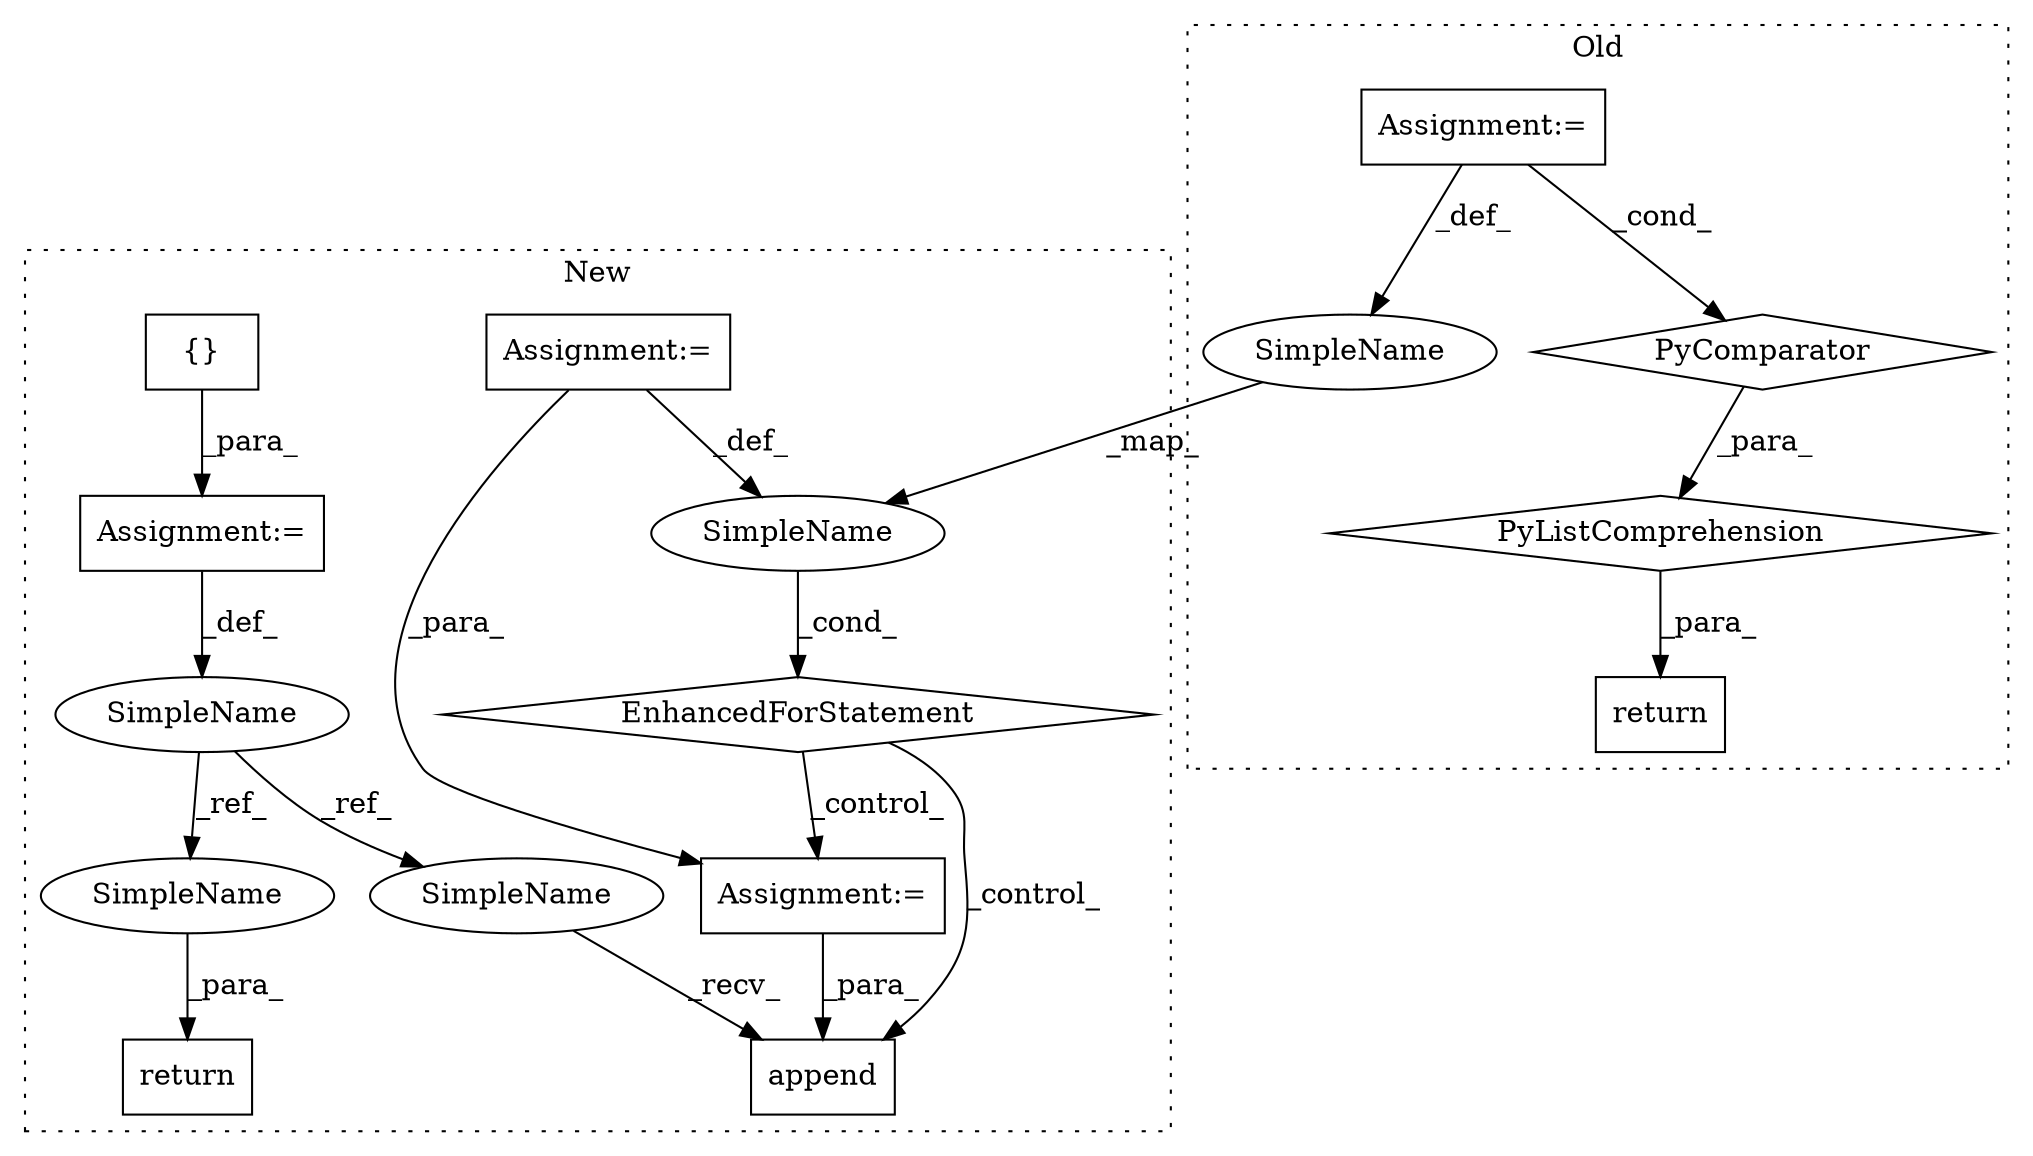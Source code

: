 digraph G {
subgraph cluster0 {
1 [label="return" a="41" s="23475" l="18" shape="box"];
4 [label="Assignment:=" a="7" s="23638" l="55" shape="box"];
9 [label="PyComparator" a="113" s="23638" l="55" shape="diamond"];
10 [label="PyListComprehension" a="109" s="23493" l="208" shape="diamond"];
13 [label="SimpleName" a="42" s="23641" l="3" shape="ellipse"];
label = "Old";
style="dotted";
}
subgraph cluster1 {
2 [label="{}" a="4" s="23565" l="2" shape="box"];
3 [label="return" a="41" s="23836" l="7" shape="box"];
5 [label="Assignment:=" a="7" s="23543" l="1" shape="box"];
6 [label="append" a="32" s="23811,23823" l="7,1" shape="box"];
7 [label="EnhancedForStatement" a="70" s="23573,23687" l="67,2" shape="diamond"];
8 [label="Assignment:=" a="7" s="23573,23687" l="67,2" shape="box"];
11 [label="SimpleName" a="42" s="23536" l="7" shape="ellipse"];
12 [label="SimpleName" a="42" s="23644" l="3" shape="ellipse"];
14 [label="Assignment:=" a="7" s="23702" l="1" shape="box"];
15 [label="SimpleName" a="42" s="23803" l="7" shape="ellipse"];
16 [label="SimpleName" a="42" s="23843" l="7" shape="ellipse"];
label = "New";
style="dotted";
}
2 -> 5 [label="_para_"];
4 -> 9 [label="_cond_"];
4 -> 13 [label="_def_"];
5 -> 11 [label="_def_"];
7 -> 14 [label="_control_"];
7 -> 6 [label="_control_"];
8 -> 12 [label="_def_"];
8 -> 14 [label="_para_"];
9 -> 10 [label="_para_"];
10 -> 1 [label="_para_"];
11 -> 15 [label="_ref_"];
11 -> 16 [label="_ref_"];
12 -> 7 [label="_cond_"];
13 -> 12 [label="_map_"];
14 -> 6 [label="_para_"];
15 -> 6 [label="_recv_"];
16 -> 3 [label="_para_"];
}